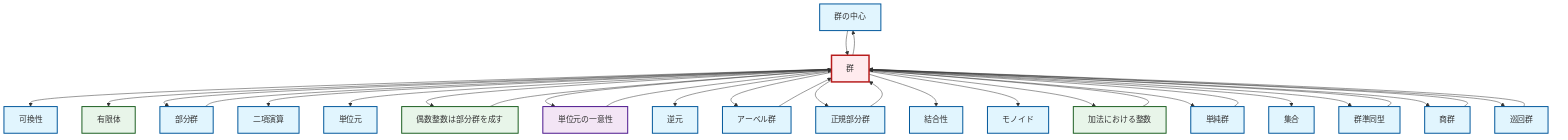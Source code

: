 graph TD
    classDef definition fill:#e1f5fe,stroke:#01579b,stroke-width:2px
    classDef theorem fill:#f3e5f5,stroke:#4a148c,stroke-width:2px
    classDef axiom fill:#fff3e0,stroke:#e65100,stroke-width:2px
    classDef example fill:#e8f5e9,stroke:#1b5e20,stroke-width:2px
    classDef current fill:#ffebee,stroke:#b71c1c,stroke-width:3px
    def-center-of-group["群の中心"]:::definition
    def-subgroup["部分群"]:::definition
    def-identity-element["単位元"]:::definition
    def-inverse-element["逆元"]:::definition
    def-commutativity["可換性"]:::definition
    def-associativity["結合性"]:::definition
    def-group["群"]:::definition
    def-abelian-group["アーベル群"]:::definition
    ex-finite-field["有限体"]:::example
    ex-integers-addition["加法における整数"]:::example
    def-simple-group["単純群"]:::definition
    def-homomorphism["群準同型"]:::definition
    def-quotient-group["商群"]:::definition
    def-monoid["モノイド"]:::definition
    def-cyclic-group["巡回群"]:::definition
    def-set["集合"]:::definition
    def-binary-operation["二項演算"]:::definition
    ex-even-integers-subgroup["偶数整数は部分群を成す"]:::example
    def-normal-subgroup["正規部分群"]:::definition
    thm-unique-identity["単位元の一意性"]:::theorem
    def-group --> def-commutativity
    def-group --> ex-finite-field
    def-group --> def-subgroup
    def-cyclic-group --> def-group
    def-group --> def-binary-operation
    def-group --> def-identity-element
    def-group --> ex-even-integers-subgroup
    ex-even-integers-subgroup --> def-group
    def-group --> thm-unique-identity
    def-group --> def-inverse-element
    def-group --> def-abelian-group
    ex-integers-addition --> def-group
    def-group --> def-normal-subgroup
    def-group --> def-associativity
    def-group --> def-monoid
    def-group --> ex-integers-addition
    def-group --> def-simple-group
    def-homomorphism --> def-group
    def-center-of-group --> def-group
    def-quotient-group --> def-group
    def-normal-subgroup --> def-group
    def-subgroup --> def-group
    def-group --> def-set
    def-group --> def-homomorphism
    def-group --> def-quotient-group
    thm-unique-identity --> def-group
    def-abelian-group --> def-group
    def-simple-group --> def-group
    def-group --> def-center-of-group
    def-group --> def-cyclic-group
    class def-group current